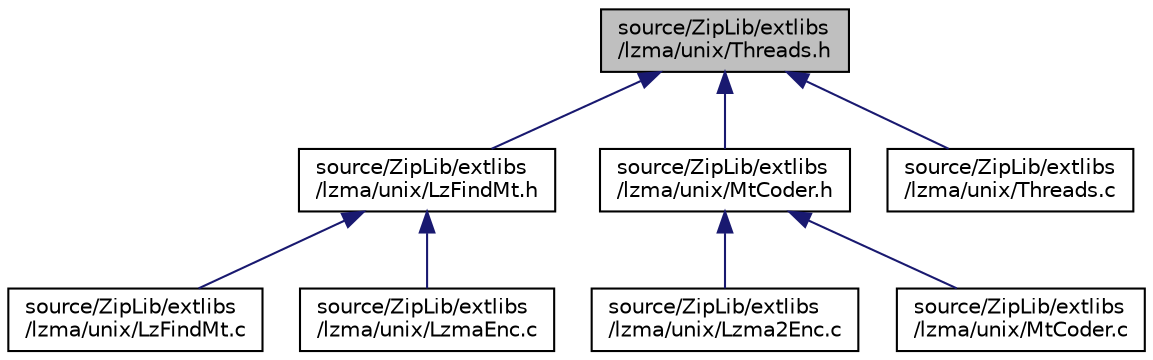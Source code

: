 digraph "source/ZipLib/extlibs/lzma/unix/Threads.h"
{
 // LATEX_PDF_SIZE
  edge [fontname="Helvetica",fontsize="10",labelfontname="Helvetica",labelfontsize="10"];
  node [fontname="Helvetica",fontsize="10",shape=record];
  Node1 [label="source/ZipLib/extlibs\l/lzma/unix/Threads.h",height=0.2,width=0.4,color="black", fillcolor="grey75", style="filled", fontcolor="black",tooltip=" "];
  Node1 -> Node2 [dir="back",color="midnightblue",fontsize="10",style="solid",fontname="Helvetica"];
  Node2 [label="source/ZipLib/extlibs\l/lzma/unix/LzFindMt.h",height=0.2,width=0.4,color="black", fillcolor="white", style="filled",URL="$unix_2_lz_find_mt_8h.html",tooltip=" "];
  Node2 -> Node3 [dir="back",color="midnightblue",fontsize="10",style="solid",fontname="Helvetica"];
  Node3 [label="source/ZipLib/extlibs\l/lzma/unix/LzFindMt.c",height=0.2,width=0.4,color="black", fillcolor="white", style="filled",URL="$unix_2_lz_find_mt_8c.html",tooltip=" "];
  Node2 -> Node4 [dir="back",color="midnightblue",fontsize="10",style="solid",fontname="Helvetica"];
  Node4 [label="source/ZipLib/extlibs\l/lzma/unix/LzmaEnc.c",height=0.2,width=0.4,color="black", fillcolor="white", style="filled",URL="$unix_2_lzma_enc_8c.html",tooltip=" "];
  Node1 -> Node5 [dir="back",color="midnightblue",fontsize="10",style="solid",fontname="Helvetica"];
  Node5 [label="source/ZipLib/extlibs\l/lzma/unix/MtCoder.h",height=0.2,width=0.4,color="black", fillcolor="white", style="filled",URL="$unix_2_mt_coder_8h.html",tooltip=" "];
  Node5 -> Node6 [dir="back",color="midnightblue",fontsize="10",style="solid",fontname="Helvetica"];
  Node6 [label="source/ZipLib/extlibs\l/lzma/unix/Lzma2Enc.c",height=0.2,width=0.4,color="black", fillcolor="white", style="filled",URL="$unix_2_lzma2_enc_8c.html",tooltip=" "];
  Node5 -> Node7 [dir="back",color="midnightblue",fontsize="10",style="solid",fontname="Helvetica"];
  Node7 [label="source/ZipLib/extlibs\l/lzma/unix/MtCoder.c",height=0.2,width=0.4,color="black", fillcolor="white", style="filled",URL="$unix_2_mt_coder_8c.html",tooltip=" "];
  Node1 -> Node8 [dir="back",color="midnightblue",fontsize="10",style="solid",fontname="Helvetica"];
  Node8 [label="source/ZipLib/extlibs\l/lzma/unix/Threads.c",height=0.2,width=0.4,color="black", fillcolor="white", style="filled",URL="$unix_2_threads_8c.html",tooltip=" "];
}
